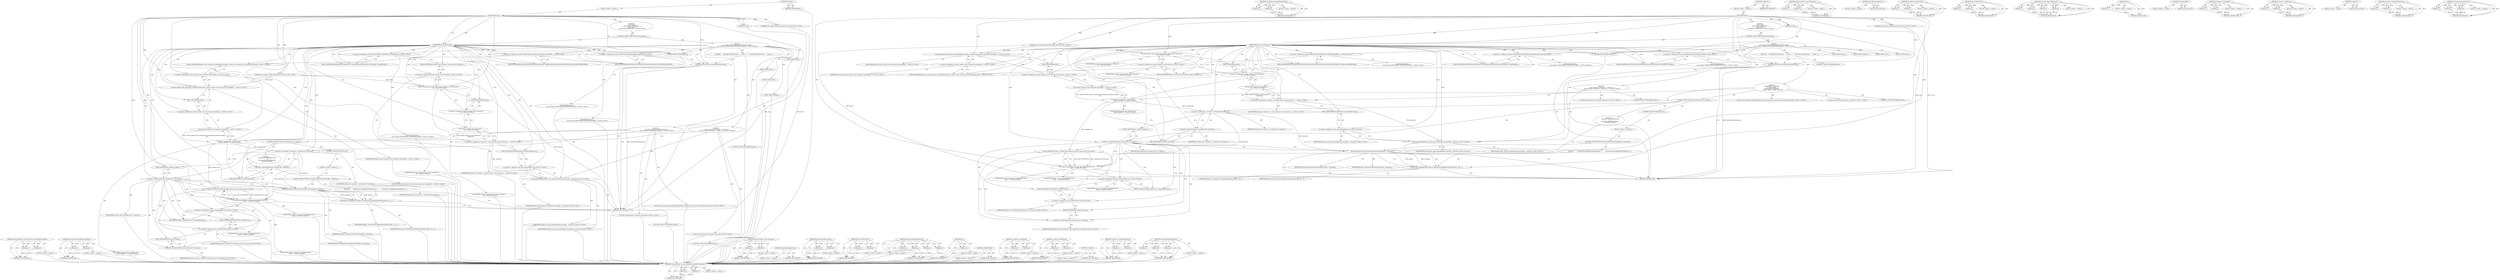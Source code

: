 digraph "web_app.DeleteAllShortcuts" {
vulnerable_143 [label=<(METHOD,content.Details&lt;const extensions.InstalledExtensionInfo&gt;)>];
vulnerable_144 [label=<(PARAM,p1)>];
vulnerable_145 [label=<(PARAM,p2)>];
vulnerable_146 [label=<(BLOCK,&lt;empty&gt;,&lt;empty&gt;)>];
vulnerable_147 [label=<(METHOD_RETURN,ANY)>];
vulnerable_170 [label=<(METHOD,CreateShortcutsInApplicationsMenu)>];
vulnerable_171 [label=<(PARAM,p1)>];
vulnerable_172 [label=<(PARAM,p2)>];
vulnerable_173 [label=<(BLOCK,&lt;empty&gt;,&lt;empty&gt;)>];
vulnerable_174 [label=<(METHOD_RETURN,ANY)>];
vulnerable_6 [label=<(METHOD,&lt;global&gt;)<SUB>1</SUB>>];
vulnerable_7 [label=<(BLOCK,&lt;empty&gt;,&lt;empty&gt;)<SUB>1</SUB>>];
vulnerable_8 [label=<(METHOD,Observe)<SUB>1</SUB>>];
vulnerable_9 [label=<(PARAM,int type)<SUB>1</SUB>>];
vulnerable_10 [label="<(PARAM,const content::NotificationSource&amp; source)<SUB>2</SUB>>"];
vulnerable_11 [label="<(PARAM,const content::NotificationDetails&amp; details)<SUB>3</SUB>>"];
vulnerable_12 [label="<(BLOCK,{
  switch (type) {
    case chrome::NOTIFICATI...,{
  switch (type) {
    case chrome::NOTIFICATI...)<SUB>3</SUB>>"];
vulnerable_13 [label=<(CONTROL_STRUCTURE,SWITCH,switch(type))<SUB>4</SUB>>];
vulnerable_14 [label=<(IDENTIFIER,type,switch(type))<SUB>4</SUB>>];
vulnerable_15 [label="<(BLOCK,{
    case chrome::NOTIFICATION_EXTENSIONS_READ...,{
    case chrome::NOTIFICATION_EXTENSIONS_READ...)<SUB>4</SUB>>"];
vulnerable_16 [label=<(JUMP_TARGET,case)<SUB>5</SUB>>];
vulnerable_17 [label="<(&lt;operator&gt;.fieldAccess,chrome::NOTIFICATION_EXTENSIONS_READY)<SUB>5</SUB>>"];
vulnerable_18 [label="<(IDENTIFIER,chrome,{
    case chrome::NOTIFICATION_EXTENSIONS_READ...)<SUB>5</SUB>>"];
vulnerable_19 [label=<(FIELD_IDENTIFIER,NOTIFICATION_EXTENSIONS_READY,NOTIFICATION_EXTENSIONS_READY)<SUB>5</SUB>>];
vulnerable_20 [label=<(BLOCK,{
      OnceOffCreateShortcuts();
       break;...,{
      OnceOffCreateShortcuts();
       break;...)<SUB>5</SUB>>];
vulnerable_21 [label=<(OnceOffCreateShortcuts,OnceOffCreateShortcuts())<SUB>6</SUB>>];
vulnerable_22 [label=<(CONTROL_STRUCTURE,BREAK,break;)<SUB>7</SUB>>];
vulnerable_23 [label=<(JUMP_TARGET,case)<SUB>9</SUB>>];
vulnerable_24 [label="<(&lt;operator&gt;.fieldAccess,chrome::NOTIFICATION_EXTENSION_INSTALLED_DEPREC...)<SUB>9</SUB>>"];
vulnerable_25 [label="<(IDENTIFIER,chrome,{
    case chrome::NOTIFICATION_EXTENSIONS_READ...)<SUB>9</SUB>>"];
vulnerable_26 [label=<(FIELD_IDENTIFIER,NOTIFICATION_EXTENSION_INSTALLED_DEPRECATED,NOTIFICATION_EXTENSION_INSTALLED_DEPRECATED)<SUB>9</SUB>>];
vulnerable_27 [label="<(BLOCK,{
#if defined(OS_MACOSX)
      if (!apps::IsApp...,{
#if defined(OS_MACOSX)
      if (!apps::IsApp...)<SUB>9</SUB>>"];
vulnerable_28 [label="<(LOCAL,const extensions.InstalledExtensionInfo* installed_info: extensions.InstalledExtensionInfo*)<SUB>14</SUB>>"];
vulnerable_29 [label="<(&lt;operator&gt;.assignment,* installed_info =
           content::Details&lt;...)<SUB>14</SUB>>"];
vulnerable_30 [label="<(IDENTIFIER,installed_info,* installed_info =
           content::Details&lt;...)<SUB>14</SUB>>"];
vulnerable_31 [label="<(ptr,content::Details&lt;const extensions::InstalledExt...)<SUB>15</SUB>>"];
vulnerable_32 [label="<(&lt;operator&gt;.fieldAccess,content::Details&lt;const extensions::InstalledExt...)<SUB>15</SUB>>"];
vulnerable_33 [label="<(content.Details&lt;const extensions.InstalledExtensionInfo&gt;,content::Details&lt;const extensions::InstalledExt...)<SUB>15</SUB>>"];
vulnerable_34 [label="<(&lt;operator&gt;.fieldAccess,content::Details&lt;const extensions::InstalledExt...)<SUB>15</SUB>>"];
vulnerable_35 [label="<(IDENTIFIER,content,content::Details&lt;const extensions::InstalledExt...)<SUB>15</SUB>>"];
vulnerable_36 [label="<(FIELD_IDENTIFIER,Details&lt;const extensions::InstalledExtensionInfo&gt;,Details&lt;const extensions::InstalledExtensionInfo&gt;)<SUB>15</SUB>>"];
vulnerable_37 [label="<(IDENTIFIER,details,content::Details&lt;const extensions::InstalledExt...)<SUB>15</SUB>>"];
vulnerable_38 [label=<(FIELD_IDENTIFIER,ptr,ptr)<SUB>15</SUB>>];
vulnerable_39 [label="<(LOCAL,const Extension* extension: Extension*)<SUB>17</SUB>>"];
vulnerable_40 [label=<(&lt;operator&gt;.assignment,* extension = installed_info-&gt;extension)<SUB>17</SUB>>];
vulnerable_41 [label=<(IDENTIFIER,extension,* extension = installed_info-&gt;extension)<SUB>17</SUB>>];
vulnerable_42 [label=<(&lt;operator&gt;.indirectFieldAccess,installed_info-&gt;extension)<SUB>17</SUB>>];
vulnerable_43 [label=<(IDENTIFIER,installed_info,* extension = installed_info-&gt;extension)<SUB>17</SUB>>];
vulnerable_44 [label=<(FIELD_IDENTIFIER,extension,extension)<SUB>17</SUB>>];
vulnerable_45 [label=<(CONTROL_STRUCTURE,IF,if (installed_info-&gt;is_update))<SUB>18</SUB>>];
vulnerable_46 [label=<(&lt;operator&gt;.indirectFieldAccess,installed_info-&gt;is_update)<SUB>18</SUB>>];
vulnerable_47 [label=<(IDENTIFIER,installed_info,if (installed_info-&gt;is_update))<SUB>18</SUB>>];
vulnerable_48 [label=<(FIELD_IDENTIFIER,is_update,is_update)<SUB>18</SUB>>];
vulnerable_49 [label="<(BLOCK,{
        web_app::UpdateAllShortcuts(
        ...,{
        web_app::UpdateAllShortcuts(
        ...)<SUB>18</SUB>>"];
vulnerable_50 [label="<(web_app.UpdateAllShortcuts,web_app::UpdateAllShortcuts(
            base::...)<SUB>19</SUB>>"];
vulnerable_51 [label="<(&lt;operator&gt;.fieldAccess,web_app::UpdateAllShortcuts)<SUB>19</SUB>>"];
vulnerable_52 [label="<(IDENTIFIER,web_app,web_app::UpdateAllShortcuts(
            base::...)<SUB>19</SUB>>"];
vulnerable_53 [label=<(FIELD_IDENTIFIER,UpdateAllShortcuts,UpdateAllShortcuts)<SUB>19</SUB>>];
vulnerable_54 [label="<(base.UTF8ToUTF16,base::UTF8ToUTF16(installed_info-&gt;old_name))<SUB>20</SUB>>"];
vulnerable_55 [label="<(&lt;operator&gt;.fieldAccess,base::UTF8ToUTF16)<SUB>20</SUB>>"];
vulnerable_56 [label="<(IDENTIFIER,base,base::UTF8ToUTF16(installed_info-&gt;old_name))<SUB>20</SUB>>"];
vulnerable_57 [label=<(FIELD_IDENTIFIER,UTF8ToUTF16,UTF8ToUTF16)<SUB>20</SUB>>];
vulnerable_58 [label=<(&lt;operator&gt;.indirectFieldAccess,installed_info-&gt;old_name)<SUB>20</SUB>>];
vulnerable_59 [label="<(IDENTIFIER,installed_info,base::UTF8ToUTF16(installed_info-&gt;old_name))<SUB>20</SUB>>"];
vulnerable_60 [label=<(FIELD_IDENTIFIER,old_name,old_name)<SUB>20</SUB>>];
vulnerable_61 [label="<(IDENTIFIER,profile_,web_app::UpdateAllShortcuts(
            base::...)<SUB>20</SUB>>"];
vulnerable_62 [label="<(IDENTIFIER,extension,web_app::UpdateAllShortcuts(
            base::...)<SUB>20</SUB>>"];
vulnerable_63 [label=<(CONTROL_STRUCTURE,ELSE,else)<SUB>21</SUB>>];
vulnerable_64 [label=<(BLOCK,&lt;empty&gt;,&lt;empty&gt;)<SUB>21</SUB>>];
vulnerable_65 [label=<(CONTROL_STRUCTURE,IF,if (ShouldCreateShortcutFor(profile_, extension)))<SUB>21</SUB>>];
vulnerable_66 [label=<(ShouldCreateShortcutFor,ShouldCreateShortcutFor(profile_, extension))<SUB>21</SUB>>];
vulnerable_67 [label=<(IDENTIFIER,profile_,ShouldCreateShortcutFor(profile_, extension))<SUB>21</SUB>>];
vulnerable_68 [label=<(IDENTIFIER,extension,ShouldCreateShortcutFor(profile_, extension))<SUB>21</SUB>>];
vulnerable_69 [label=<(BLOCK,{
        CreateShortcutsInApplicationsMenu(pro...,{
        CreateShortcutsInApplicationsMenu(pro...)<SUB>21</SUB>>];
vulnerable_70 [label=<(CreateShortcutsInApplicationsMenu,CreateShortcutsInApplicationsMenu(profile_, ext...)<SUB>22</SUB>>];
vulnerable_71 [label=<(IDENTIFIER,profile_,CreateShortcutsInApplicationsMenu(profile_, ext...)<SUB>22</SUB>>];
vulnerable_72 [label=<(IDENTIFIER,extension,CreateShortcutsInApplicationsMenu(profile_, ext...)<SUB>22</SUB>>];
vulnerable_73 [label=<(CONTROL_STRUCTURE,BREAK,break;)<SUB>24</SUB>>];
vulnerable_74 [label=<(JUMP_TARGET,case)<SUB>26</SUB>>];
vulnerable_75 [label="<(&lt;operator&gt;.fieldAccess,chrome::NOTIFICATION_EXTENSION_UNINSTALLED)<SUB>26</SUB>>"];
vulnerable_76 [label="<(IDENTIFIER,chrome,{
    case chrome::NOTIFICATION_EXTENSIONS_READ...)<SUB>26</SUB>>"];
vulnerable_77 [label=<(FIELD_IDENTIFIER,NOTIFICATION_EXTENSION_UNINSTALLED,NOTIFICATION_EXTENSION_UNINSTALLED)<SUB>26</SUB>>];
vulnerable_78 [label="<(BLOCK,{
      const Extension* extension = content::D...,{
      const Extension* extension = content::D...)<SUB>26</SUB>>"];
vulnerable_79 [label="<(LOCAL,const Extension* extension: Extension*)<SUB>27</SUB>>"];
vulnerable_80 [label="<(&lt;operator&gt;.assignment,* extension = content::Details&lt;const Extension&gt;...)<SUB>27</SUB>>"];
vulnerable_81 [label="<(IDENTIFIER,extension,* extension = content::Details&lt;const Extension&gt;...)<SUB>27</SUB>>"];
vulnerable_82 [label="<(ptr,content::Details&lt;const Extension&gt;(
          de...)<SUB>27</SUB>>"];
vulnerable_83 [label="<(&lt;operator&gt;.fieldAccess,content::Details&lt;const Extension&gt;(
          de...)<SUB>27</SUB>>"];
vulnerable_84 [label="<(content.Details&lt;const Extension&gt;,content::Details&lt;const Extension&gt;(
          de...)<SUB>27</SUB>>"];
vulnerable_85 [label="<(&lt;operator&gt;.fieldAccess,content::Details&lt;const Extension&gt;)<SUB>27</SUB>>"];
vulnerable_86 [label="<(IDENTIFIER,content,content::Details&lt;const Extension&gt;(
          de...)<SUB>27</SUB>>"];
vulnerable_87 [label=<(FIELD_IDENTIFIER,Details&lt;const Extension&gt;,Details&lt;const Extension&gt;)<SUB>27</SUB>>];
vulnerable_88 [label="<(IDENTIFIER,details,content::Details&lt;const Extension&gt;(
          de...)<SUB>28</SUB>>"];
vulnerable_89 [label=<(FIELD_IDENTIFIER,ptr,ptr)<SUB>27</SUB>>];
vulnerable_90 [label="<(web_app.DeleteAllShortcuts,web_app::DeleteAllShortcuts(profile_, extension))<SUB>29</SUB>>"];
vulnerable_91 [label="<(&lt;operator&gt;.fieldAccess,web_app::DeleteAllShortcuts)<SUB>29</SUB>>"];
vulnerable_92 [label="<(IDENTIFIER,web_app,web_app::DeleteAllShortcuts(profile_, extension))<SUB>29</SUB>>"];
vulnerable_93 [label=<(FIELD_IDENTIFIER,DeleteAllShortcuts,DeleteAllShortcuts)<SUB>29</SUB>>];
vulnerable_94 [label="<(IDENTIFIER,profile_,web_app::DeleteAllShortcuts(profile_, extension))<SUB>29</SUB>>"];
vulnerable_95 [label="<(IDENTIFIER,extension,web_app::DeleteAllShortcuts(profile_, extension))<SUB>29</SUB>>"];
vulnerable_96 [label=<(CONTROL_STRUCTURE,BREAK,break;)<SUB>30</SUB>>];
vulnerable_97 [label=<(JUMP_TARGET,default)<SUB>32</SUB>>];
vulnerable_98 [label=<(NOTREACHED,NOTREACHED())<SUB>33</SUB>>];
vulnerable_99 [label=<(METHOD_RETURN,void)<SUB>1</SUB>>];
vulnerable_101 [label=<(METHOD_RETURN,ANY)<SUB>1</SUB>>];
vulnerable_175 [label=<(METHOD,content.Details&lt;const Extension&gt;)>];
vulnerable_176 [label=<(PARAM,p1)>];
vulnerable_177 [label=<(PARAM,p2)>];
vulnerable_178 [label=<(BLOCK,&lt;empty&gt;,&lt;empty&gt;)>];
vulnerable_179 [label=<(METHOD_RETURN,ANY)>];
vulnerable_131 [label=<(METHOD,OnceOffCreateShortcuts)>];
vulnerable_132 [label=<(BLOCK,&lt;empty&gt;,&lt;empty&gt;)>];
vulnerable_133 [label=<(METHOD_RETURN,ANY)>];
vulnerable_165 [label=<(METHOD,ShouldCreateShortcutFor)>];
vulnerable_166 [label=<(PARAM,p1)>];
vulnerable_167 [label=<(PARAM,p2)>];
vulnerable_168 [label=<(BLOCK,&lt;empty&gt;,&lt;empty&gt;)>];
vulnerable_169 [label=<(METHOD_RETURN,ANY)>];
vulnerable_160 [label=<(METHOD,base.UTF8ToUTF16)>];
vulnerable_161 [label=<(PARAM,p1)>];
vulnerable_162 [label=<(PARAM,p2)>];
vulnerable_163 [label=<(BLOCK,&lt;empty&gt;,&lt;empty&gt;)>];
vulnerable_164 [label=<(METHOD_RETURN,ANY)>];
vulnerable_153 [label=<(METHOD,web_app.UpdateAllShortcuts)>];
vulnerable_154 [label=<(PARAM,p1)>];
vulnerable_155 [label=<(PARAM,p2)>];
vulnerable_156 [label=<(PARAM,p3)>];
vulnerable_157 [label=<(PARAM,p4)>];
vulnerable_158 [label=<(BLOCK,&lt;empty&gt;,&lt;empty&gt;)>];
vulnerable_159 [label=<(METHOD_RETURN,ANY)>];
vulnerable_139 [label=<(METHOD,ptr)>];
vulnerable_140 [label=<(PARAM,p1)>];
vulnerable_141 [label=<(BLOCK,&lt;empty&gt;,&lt;empty&gt;)>];
vulnerable_142 [label=<(METHOD_RETURN,ANY)>];
vulnerable_186 [label=<(METHOD,NOTREACHED)>];
vulnerable_187 [label=<(BLOCK,&lt;empty&gt;,&lt;empty&gt;)>];
vulnerable_188 [label=<(METHOD_RETURN,ANY)>];
vulnerable_134 [label=<(METHOD,&lt;operator&gt;.assignment)>];
vulnerable_135 [label=<(PARAM,p1)>];
vulnerable_136 [label=<(PARAM,p2)>];
vulnerable_137 [label=<(BLOCK,&lt;empty&gt;,&lt;empty&gt;)>];
vulnerable_138 [label=<(METHOD_RETURN,ANY)>];
vulnerable_126 [label=<(METHOD,&lt;operator&gt;.fieldAccess)>];
vulnerable_127 [label=<(PARAM,p1)>];
vulnerable_128 [label=<(PARAM,p2)>];
vulnerable_129 [label=<(BLOCK,&lt;empty&gt;,&lt;empty&gt;)>];
vulnerable_130 [label=<(METHOD_RETURN,ANY)>];
vulnerable_120 [label=<(METHOD,&lt;global&gt;)<SUB>1</SUB>>];
vulnerable_121 [label=<(BLOCK,&lt;empty&gt;,&lt;empty&gt;)>];
vulnerable_122 [label=<(METHOD_RETURN,ANY)>];
vulnerable_148 [label=<(METHOD,&lt;operator&gt;.indirectFieldAccess)>];
vulnerable_149 [label=<(PARAM,p1)>];
vulnerable_150 [label=<(PARAM,p2)>];
vulnerable_151 [label=<(BLOCK,&lt;empty&gt;,&lt;empty&gt;)>];
vulnerable_152 [label=<(METHOD_RETURN,ANY)>];
vulnerable_180 [label=<(METHOD,web_app.DeleteAllShortcuts)>];
vulnerable_181 [label=<(PARAM,p1)>];
vulnerable_182 [label=<(PARAM,p2)>];
vulnerable_183 [label=<(PARAM,p3)>];
vulnerable_184 [label=<(BLOCK,&lt;empty&gt;,&lt;empty&gt;)>];
vulnerable_185 [label=<(METHOD_RETURN,ANY)>];
fixed_143 [label=<(METHOD,content.Details&lt;const extensions.InstalledExtensionInfo&gt;)>];
fixed_144 [label=<(PARAM,p1)>];
fixed_145 [label=<(PARAM,p2)>];
fixed_146 [label=<(BLOCK,&lt;empty&gt;,&lt;empty&gt;)>];
fixed_147 [label=<(METHOD_RETURN,ANY)>];
fixed_170 [label=<(METHOD,CreateShortcutsInApplicationsMenu)>];
fixed_171 [label=<(PARAM,p1)>];
fixed_172 [label=<(PARAM,p2)>];
fixed_173 [label=<(BLOCK,&lt;empty&gt;,&lt;empty&gt;)>];
fixed_174 [label=<(METHOD_RETURN,ANY)>];
fixed_6 [label=<(METHOD,&lt;global&gt;)<SUB>1</SUB>>];
fixed_7 [label=<(BLOCK,&lt;empty&gt;,&lt;empty&gt;)<SUB>1</SUB>>];
fixed_8 [label=<(METHOD,Observe)<SUB>1</SUB>>];
fixed_9 [label=<(PARAM,int type)<SUB>1</SUB>>];
fixed_10 [label="<(PARAM,const content::NotificationSource&amp; source)<SUB>2</SUB>>"];
fixed_11 [label="<(PARAM,const content::NotificationDetails&amp; details)<SUB>3</SUB>>"];
fixed_12 [label="<(BLOCK,{
  switch (type) {
    case chrome::NOTIFICATI...,{
  switch (type) {
    case chrome::NOTIFICATI...)<SUB>3</SUB>>"];
fixed_13 [label=<(CONTROL_STRUCTURE,SWITCH,switch(type))<SUB>4</SUB>>];
fixed_14 [label=<(IDENTIFIER,type,switch(type))<SUB>4</SUB>>];
fixed_15 [label="<(BLOCK,{
    case chrome::NOTIFICATION_EXTENSIONS_READ...,{
    case chrome::NOTIFICATION_EXTENSIONS_READ...)<SUB>4</SUB>>"];
fixed_16 [label=<(JUMP_TARGET,case)<SUB>5</SUB>>];
fixed_17 [label="<(&lt;operator&gt;.fieldAccess,chrome::NOTIFICATION_EXTENSIONS_READY)<SUB>5</SUB>>"];
fixed_18 [label="<(IDENTIFIER,chrome,{
    case chrome::NOTIFICATION_EXTENSIONS_READ...)<SUB>5</SUB>>"];
fixed_19 [label=<(FIELD_IDENTIFIER,NOTIFICATION_EXTENSIONS_READY,NOTIFICATION_EXTENSIONS_READY)<SUB>5</SUB>>];
fixed_20 [label=<(BLOCK,{
      OnceOffCreateShortcuts();
       break;...,{
      OnceOffCreateShortcuts();
       break;...)<SUB>5</SUB>>];
fixed_21 [label=<(OnceOffCreateShortcuts,OnceOffCreateShortcuts())<SUB>6</SUB>>];
fixed_22 [label=<(CONTROL_STRUCTURE,BREAK,break;)<SUB>7</SUB>>];
fixed_23 [label=<(JUMP_TARGET,case)<SUB>9</SUB>>];
fixed_24 [label="<(&lt;operator&gt;.fieldAccess,chrome::NOTIFICATION_EXTENSION_INSTALLED_DEPREC...)<SUB>9</SUB>>"];
fixed_25 [label="<(IDENTIFIER,chrome,{
    case chrome::NOTIFICATION_EXTENSIONS_READ...)<SUB>9</SUB>>"];
fixed_26 [label=<(FIELD_IDENTIFIER,NOTIFICATION_EXTENSION_INSTALLED_DEPRECATED,NOTIFICATION_EXTENSION_INSTALLED_DEPRECATED)<SUB>9</SUB>>];
fixed_27 [label="<(BLOCK,{
       const extensions::InstalledExtensionIn...,{
       const extensions::InstalledExtensionIn...)<SUB>9</SUB>>"];
fixed_28 [label="<(LOCAL,const extensions.InstalledExtensionInfo* installed_info: extensions.InstalledExtensionInfo*)<SUB>10</SUB>>"];
fixed_29 [label="<(&lt;operator&gt;.assignment,* installed_info =
           content::Details&lt;...)<SUB>10</SUB>>"];
fixed_30 [label="<(IDENTIFIER,installed_info,* installed_info =
           content::Details&lt;...)<SUB>10</SUB>>"];
fixed_31 [label="<(ptr,content::Details&lt;const extensions::InstalledExt...)<SUB>11</SUB>>"];
fixed_32 [label="<(&lt;operator&gt;.fieldAccess,content::Details&lt;const extensions::InstalledExt...)<SUB>11</SUB>>"];
fixed_33 [label="<(content.Details&lt;const extensions.InstalledExtensionInfo&gt;,content::Details&lt;const extensions::InstalledExt...)<SUB>11</SUB>>"];
fixed_34 [label="<(&lt;operator&gt;.fieldAccess,content::Details&lt;const extensions::InstalledExt...)<SUB>11</SUB>>"];
fixed_35 [label="<(IDENTIFIER,content,content::Details&lt;const extensions::InstalledExt...)<SUB>11</SUB>>"];
fixed_36 [label="<(FIELD_IDENTIFIER,Details&lt;const extensions::InstalledExtensionInfo&gt;,Details&lt;const extensions::InstalledExtensionInfo&gt;)<SUB>11</SUB>>"];
fixed_37 [label="<(IDENTIFIER,details,content::Details&lt;const extensions::InstalledExt...)<SUB>11</SUB>>"];
fixed_38 [label=<(FIELD_IDENTIFIER,ptr,ptr)<SUB>11</SUB>>];
fixed_39 [label="<(LOCAL,const Extension* extension: Extension*)<SUB>13</SUB>>"];
fixed_40 [label=<(&lt;operator&gt;.assignment,* extension = installed_info-&gt;extension)<SUB>13</SUB>>];
fixed_41 [label=<(IDENTIFIER,extension,* extension = installed_info-&gt;extension)<SUB>13</SUB>>];
fixed_42 [label=<(&lt;operator&gt;.indirectFieldAccess,installed_info-&gt;extension)<SUB>13</SUB>>];
fixed_43 [label=<(IDENTIFIER,installed_info,* extension = installed_info-&gt;extension)<SUB>13</SUB>>];
fixed_44 [label=<(FIELD_IDENTIFIER,extension,extension)<SUB>13</SUB>>];
fixed_45 [label=<(CONTROL_STRUCTURE,IF,if (installed_info-&gt;is_update))<SUB>14</SUB>>];
fixed_46 [label=<(&lt;operator&gt;.indirectFieldAccess,installed_info-&gt;is_update)<SUB>14</SUB>>];
fixed_47 [label=<(IDENTIFIER,installed_info,if (installed_info-&gt;is_update))<SUB>14</SUB>>];
fixed_48 [label=<(FIELD_IDENTIFIER,is_update,is_update)<SUB>14</SUB>>];
fixed_49 [label="<(BLOCK,{
        web_app::UpdateAllShortcuts(
        ...,{
        web_app::UpdateAllShortcuts(
        ...)<SUB>14</SUB>>"];
fixed_50 [label="<(web_app.UpdateAllShortcuts,web_app::UpdateAllShortcuts(
            base::...)<SUB>15</SUB>>"];
fixed_51 [label="<(&lt;operator&gt;.fieldAccess,web_app::UpdateAllShortcuts)<SUB>15</SUB>>"];
fixed_52 [label="<(IDENTIFIER,web_app,web_app::UpdateAllShortcuts(
            base::...)<SUB>15</SUB>>"];
fixed_53 [label=<(FIELD_IDENTIFIER,UpdateAllShortcuts,UpdateAllShortcuts)<SUB>15</SUB>>];
fixed_54 [label="<(base.UTF8ToUTF16,base::UTF8ToUTF16(installed_info-&gt;old_name))<SUB>16</SUB>>"];
fixed_55 [label="<(&lt;operator&gt;.fieldAccess,base::UTF8ToUTF16)<SUB>16</SUB>>"];
fixed_56 [label="<(IDENTIFIER,base,base::UTF8ToUTF16(installed_info-&gt;old_name))<SUB>16</SUB>>"];
fixed_57 [label=<(FIELD_IDENTIFIER,UTF8ToUTF16,UTF8ToUTF16)<SUB>16</SUB>>];
fixed_58 [label=<(&lt;operator&gt;.indirectFieldAccess,installed_info-&gt;old_name)<SUB>16</SUB>>];
fixed_59 [label="<(IDENTIFIER,installed_info,base::UTF8ToUTF16(installed_info-&gt;old_name))<SUB>16</SUB>>"];
fixed_60 [label=<(FIELD_IDENTIFIER,old_name,old_name)<SUB>16</SUB>>];
fixed_61 [label="<(IDENTIFIER,profile_,web_app::UpdateAllShortcuts(
            base::...)<SUB>16</SUB>>"];
fixed_62 [label="<(IDENTIFIER,extension,web_app::UpdateAllShortcuts(
            base::...)<SUB>16</SUB>>"];
fixed_63 [label=<(CONTROL_STRUCTURE,ELSE,else)<SUB>17</SUB>>];
fixed_64 [label=<(BLOCK,&lt;empty&gt;,&lt;empty&gt;)<SUB>17</SUB>>];
fixed_65 [label=<(CONTROL_STRUCTURE,IF,if (ShouldCreateShortcutFor(profile_, extension)))<SUB>17</SUB>>];
fixed_66 [label=<(ShouldCreateShortcutFor,ShouldCreateShortcutFor(profile_, extension))<SUB>17</SUB>>];
fixed_67 [label=<(IDENTIFIER,profile_,ShouldCreateShortcutFor(profile_, extension))<SUB>17</SUB>>];
fixed_68 [label=<(IDENTIFIER,extension,ShouldCreateShortcutFor(profile_, extension))<SUB>17</SUB>>];
fixed_69 [label=<(BLOCK,{
        CreateShortcutsInApplicationsMenu(pro...,{
        CreateShortcutsInApplicationsMenu(pro...)<SUB>17</SUB>>];
fixed_70 [label=<(CreateShortcutsInApplicationsMenu,CreateShortcutsInApplicationsMenu(profile_, ext...)<SUB>18</SUB>>];
fixed_71 [label=<(IDENTIFIER,profile_,CreateShortcutsInApplicationsMenu(profile_, ext...)<SUB>18</SUB>>];
fixed_72 [label=<(IDENTIFIER,extension,CreateShortcutsInApplicationsMenu(profile_, ext...)<SUB>18</SUB>>];
fixed_73 [label=<(CONTROL_STRUCTURE,BREAK,break;)<SUB>20</SUB>>];
fixed_74 [label=<(JUMP_TARGET,case)<SUB>22</SUB>>];
fixed_75 [label="<(&lt;operator&gt;.fieldAccess,chrome::NOTIFICATION_EXTENSION_UNINSTALLED)<SUB>22</SUB>>"];
fixed_76 [label="<(IDENTIFIER,chrome,{
    case chrome::NOTIFICATION_EXTENSIONS_READ...)<SUB>22</SUB>>"];
fixed_77 [label=<(FIELD_IDENTIFIER,NOTIFICATION_EXTENSION_UNINSTALLED,NOTIFICATION_EXTENSION_UNINSTALLED)<SUB>22</SUB>>];
fixed_78 [label="<(BLOCK,{
      const Extension* extension = content::D...,{
      const Extension* extension = content::D...)<SUB>22</SUB>>"];
fixed_79 [label="<(LOCAL,const Extension* extension: Extension*)<SUB>23</SUB>>"];
fixed_80 [label="<(&lt;operator&gt;.assignment,* extension = content::Details&lt;const Extension&gt;...)<SUB>23</SUB>>"];
fixed_81 [label="<(IDENTIFIER,extension,* extension = content::Details&lt;const Extension&gt;...)<SUB>23</SUB>>"];
fixed_82 [label="<(ptr,content::Details&lt;const Extension&gt;(
          de...)<SUB>23</SUB>>"];
fixed_83 [label="<(&lt;operator&gt;.fieldAccess,content::Details&lt;const Extension&gt;(
          de...)<SUB>23</SUB>>"];
fixed_84 [label="<(content.Details&lt;const Extension&gt;,content::Details&lt;const Extension&gt;(
          de...)<SUB>23</SUB>>"];
fixed_85 [label="<(&lt;operator&gt;.fieldAccess,content::Details&lt;const Extension&gt;)<SUB>23</SUB>>"];
fixed_86 [label="<(IDENTIFIER,content,content::Details&lt;const Extension&gt;(
          de...)<SUB>23</SUB>>"];
fixed_87 [label=<(FIELD_IDENTIFIER,Details&lt;const Extension&gt;,Details&lt;const Extension&gt;)<SUB>23</SUB>>];
fixed_88 [label="<(IDENTIFIER,details,content::Details&lt;const Extension&gt;(
          de...)<SUB>24</SUB>>"];
fixed_89 [label=<(FIELD_IDENTIFIER,ptr,ptr)<SUB>23</SUB>>];
fixed_90 [label="<(web_app.DeleteAllShortcuts,web_app::DeleteAllShortcuts(profile_, extension))<SUB>25</SUB>>"];
fixed_91 [label="<(&lt;operator&gt;.fieldAccess,web_app::DeleteAllShortcuts)<SUB>25</SUB>>"];
fixed_92 [label="<(IDENTIFIER,web_app,web_app::DeleteAllShortcuts(profile_, extension))<SUB>25</SUB>>"];
fixed_93 [label=<(FIELD_IDENTIFIER,DeleteAllShortcuts,DeleteAllShortcuts)<SUB>25</SUB>>];
fixed_94 [label="<(IDENTIFIER,profile_,web_app::DeleteAllShortcuts(profile_, extension))<SUB>25</SUB>>"];
fixed_95 [label="<(IDENTIFIER,extension,web_app::DeleteAllShortcuts(profile_, extension))<SUB>25</SUB>>"];
fixed_96 [label=<(CONTROL_STRUCTURE,BREAK,break;)<SUB>26</SUB>>];
fixed_97 [label=<(JUMP_TARGET,default)<SUB>28</SUB>>];
fixed_98 [label=<(NOTREACHED,NOTREACHED())<SUB>29</SUB>>];
fixed_99 [label=<(METHOD_RETURN,void)<SUB>1</SUB>>];
fixed_101 [label=<(METHOD_RETURN,ANY)<SUB>1</SUB>>];
fixed_175 [label=<(METHOD,content.Details&lt;const Extension&gt;)>];
fixed_176 [label=<(PARAM,p1)>];
fixed_177 [label=<(PARAM,p2)>];
fixed_178 [label=<(BLOCK,&lt;empty&gt;,&lt;empty&gt;)>];
fixed_179 [label=<(METHOD_RETURN,ANY)>];
fixed_131 [label=<(METHOD,OnceOffCreateShortcuts)>];
fixed_132 [label=<(BLOCK,&lt;empty&gt;,&lt;empty&gt;)>];
fixed_133 [label=<(METHOD_RETURN,ANY)>];
fixed_165 [label=<(METHOD,ShouldCreateShortcutFor)>];
fixed_166 [label=<(PARAM,p1)>];
fixed_167 [label=<(PARAM,p2)>];
fixed_168 [label=<(BLOCK,&lt;empty&gt;,&lt;empty&gt;)>];
fixed_169 [label=<(METHOD_RETURN,ANY)>];
fixed_160 [label=<(METHOD,base.UTF8ToUTF16)>];
fixed_161 [label=<(PARAM,p1)>];
fixed_162 [label=<(PARAM,p2)>];
fixed_163 [label=<(BLOCK,&lt;empty&gt;,&lt;empty&gt;)>];
fixed_164 [label=<(METHOD_RETURN,ANY)>];
fixed_153 [label=<(METHOD,web_app.UpdateAllShortcuts)>];
fixed_154 [label=<(PARAM,p1)>];
fixed_155 [label=<(PARAM,p2)>];
fixed_156 [label=<(PARAM,p3)>];
fixed_157 [label=<(PARAM,p4)>];
fixed_158 [label=<(BLOCK,&lt;empty&gt;,&lt;empty&gt;)>];
fixed_159 [label=<(METHOD_RETURN,ANY)>];
fixed_139 [label=<(METHOD,ptr)>];
fixed_140 [label=<(PARAM,p1)>];
fixed_141 [label=<(BLOCK,&lt;empty&gt;,&lt;empty&gt;)>];
fixed_142 [label=<(METHOD_RETURN,ANY)>];
fixed_186 [label=<(METHOD,NOTREACHED)>];
fixed_187 [label=<(BLOCK,&lt;empty&gt;,&lt;empty&gt;)>];
fixed_188 [label=<(METHOD_RETURN,ANY)>];
fixed_134 [label=<(METHOD,&lt;operator&gt;.assignment)>];
fixed_135 [label=<(PARAM,p1)>];
fixed_136 [label=<(PARAM,p2)>];
fixed_137 [label=<(BLOCK,&lt;empty&gt;,&lt;empty&gt;)>];
fixed_138 [label=<(METHOD_RETURN,ANY)>];
fixed_126 [label=<(METHOD,&lt;operator&gt;.fieldAccess)>];
fixed_127 [label=<(PARAM,p1)>];
fixed_128 [label=<(PARAM,p2)>];
fixed_129 [label=<(BLOCK,&lt;empty&gt;,&lt;empty&gt;)>];
fixed_130 [label=<(METHOD_RETURN,ANY)>];
fixed_120 [label=<(METHOD,&lt;global&gt;)<SUB>1</SUB>>];
fixed_121 [label=<(BLOCK,&lt;empty&gt;,&lt;empty&gt;)>];
fixed_122 [label=<(METHOD_RETURN,ANY)>];
fixed_148 [label=<(METHOD,&lt;operator&gt;.indirectFieldAccess)>];
fixed_149 [label=<(PARAM,p1)>];
fixed_150 [label=<(PARAM,p2)>];
fixed_151 [label=<(BLOCK,&lt;empty&gt;,&lt;empty&gt;)>];
fixed_152 [label=<(METHOD_RETURN,ANY)>];
fixed_180 [label=<(METHOD,web_app.DeleteAllShortcuts)>];
fixed_181 [label=<(PARAM,p1)>];
fixed_182 [label=<(PARAM,p2)>];
fixed_183 [label=<(PARAM,p3)>];
fixed_184 [label=<(BLOCK,&lt;empty&gt;,&lt;empty&gt;)>];
fixed_185 [label=<(METHOD_RETURN,ANY)>];
vulnerable_143 -> vulnerable_144  [key=0, label="AST: "];
vulnerable_143 -> vulnerable_144  [key=1, label="DDG: "];
vulnerable_143 -> vulnerable_146  [key=0, label="AST: "];
vulnerable_143 -> vulnerable_145  [key=0, label="AST: "];
vulnerable_143 -> vulnerable_145  [key=1, label="DDG: "];
vulnerable_143 -> vulnerable_147  [key=0, label="AST: "];
vulnerable_143 -> vulnerable_147  [key=1, label="CFG: "];
vulnerable_144 -> vulnerable_147  [key=0, label="DDG: p1"];
vulnerable_145 -> vulnerable_147  [key=0, label="DDG: p2"];
vulnerable_170 -> vulnerable_171  [key=0, label="AST: "];
vulnerable_170 -> vulnerable_171  [key=1, label="DDG: "];
vulnerable_170 -> vulnerable_173  [key=0, label="AST: "];
vulnerable_170 -> vulnerable_172  [key=0, label="AST: "];
vulnerable_170 -> vulnerable_172  [key=1, label="DDG: "];
vulnerable_170 -> vulnerable_174  [key=0, label="AST: "];
vulnerable_170 -> vulnerable_174  [key=1, label="CFG: "];
vulnerable_171 -> vulnerable_174  [key=0, label="DDG: p1"];
vulnerable_172 -> vulnerable_174  [key=0, label="DDG: p2"];
vulnerable_6 -> vulnerable_7  [key=0, label="AST: "];
vulnerable_6 -> vulnerable_101  [key=0, label="AST: "];
vulnerable_6 -> vulnerable_101  [key=1, label="CFG: "];
vulnerable_7 -> vulnerable_8  [key=0, label="AST: "];
vulnerable_8 -> vulnerable_9  [key=0, label="AST: "];
vulnerable_8 -> vulnerable_9  [key=1, label="DDG: "];
vulnerable_8 -> vulnerable_10  [key=0, label="AST: "];
vulnerable_8 -> vulnerable_10  [key=1, label="DDG: "];
vulnerable_8 -> vulnerable_11  [key=0, label="AST: "];
vulnerable_8 -> vulnerable_11  [key=1, label="DDG: "];
vulnerable_8 -> vulnerable_12  [key=0, label="AST: "];
vulnerable_8 -> vulnerable_99  [key=0, label="AST: "];
vulnerable_8 -> vulnerable_14  [key=0, label="CFG: "];
vulnerable_8 -> vulnerable_14  [key=1, label="DDG: "];
vulnerable_8 -> vulnerable_98  [key=0, label="DDG: "];
vulnerable_8 -> vulnerable_21  [key=0, label="DDG: "];
vulnerable_8 -> vulnerable_90  [key=0, label="DDG: "];
vulnerable_8 -> vulnerable_50  [key=0, label="DDG: "];
vulnerable_8 -> vulnerable_33  [key=0, label="DDG: "];
vulnerable_8 -> vulnerable_84  [key=0, label="DDG: "];
vulnerable_8 -> vulnerable_66  [key=0, label="DDG: "];
vulnerable_8 -> vulnerable_70  [key=0, label="DDG: "];
vulnerable_9 -> vulnerable_99  [key=0, label="DDG: type"];
vulnerable_10 -> vulnerable_99  [key=0, label="DDG: source"];
vulnerable_11 -> vulnerable_99  [key=0, label="DDG: details"];
vulnerable_11 -> vulnerable_33  [key=0, label="DDG: details"];
vulnerable_11 -> vulnerable_84  [key=0, label="DDG: details"];
vulnerable_12 -> vulnerable_13  [key=0, label="AST: "];
vulnerable_13 -> vulnerable_14  [key=0, label="AST: "];
vulnerable_13 -> vulnerable_15  [key=0, label="AST: "];
vulnerable_14 -> vulnerable_19  [key=0, label="CFG: "];
vulnerable_14 -> vulnerable_19  [key=1, label="CDG: "];
vulnerable_14 -> vulnerable_26  [key=0, label="CFG: "];
vulnerable_14 -> vulnerable_26  [key=1, label="CDG: "];
vulnerable_14 -> vulnerable_77  [key=0, label="CFG: "];
vulnerable_14 -> vulnerable_77  [key=1, label="CDG: "];
vulnerable_14 -> vulnerable_98  [key=0, label="CFG: "];
vulnerable_14 -> vulnerable_98  [key=1, label="CDG: "];
vulnerable_14 -> vulnerable_17  [key=0, label="CDG: "];
vulnerable_14 -> vulnerable_34  [key=0, label="CDG: "];
vulnerable_14 -> vulnerable_21  [key=0, label="CDG: "];
vulnerable_14 -> vulnerable_48  [key=0, label="CDG: "];
vulnerable_14 -> vulnerable_32  [key=0, label="CDG: "];
vulnerable_14 -> vulnerable_42  [key=0, label="CDG: "];
vulnerable_14 -> vulnerable_89  [key=0, label="CDG: "];
vulnerable_14 -> vulnerable_75  [key=0, label="CDG: "];
vulnerable_14 -> vulnerable_46  [key=0, label="CDG: "];
vulnerable_14 -> vulnerable_84  [key=0, label="CDG: "];
vulnerable_14 -> vulnerable_85  [key=0, label="CDG: "];
vulnerable_14 -> vulnerable_38  [key=0, label="CDG: "];
vulnerable_14 -> vulnerable_40  [key=0, label="CDG: "];
vulnerable_14 -> vulnerable_29  [key=0, label="CDG: "];
vulnerable_14 -> vulnerable_87  [key=0, label="CDG: "];
vulnerable_14 -> vulnerable_91  [key=0, label="CDG: "];
vulnerable_14 -> vulnerable_44  [key=0, label="CDG: "];
vulnerable_14 -> vulnerable_82  [key=0, label="CDG: "];
vulnerable_14 -> vulnerable_93  [key=0, label="CDG: "];
vulnerable_14 -> vulnerable_90  [key=0, label="CDG: "];
vulnerable_14 -> vulnerable_24  [key=0, label="CDG: "];
vulnerable_14 -> vulnerable_80  [key=0, label="CDG: "];
vulnerable_14 -> vulnerable_33  [key=0, label="CDG: "];
vulnerable_14 -> vulnerable_83  [key=0, label="CDG: "];
vulnerable_14 -> vulnerable_36  [key=0, label="CDG: "];
vulnerable_14 -> vulnerable_31  [key=0, label="CDG: "];
vulnerable_15 -> vulnerable_16  [key=0, label="AST: "];
vulnerable_15 -> vulnerable_17  [key=0, label="AST: "];
vulnerable_15 -> vulnerable_20  [key=0, label="AST: "];
vulnerable_15 -> vulnerable_23  [key=0, label="AST: "];
vulnerable_15 -> vulnerable_24  [key=0, label="AST: "];
vulnerable_15 -> vulnerable_27  [key=0, label="AST: "];
vulnerable_15 -> vulnerable_74  [key=0, label="AST: "];
vulnerable_15 -> vulnerable_75  [key=0, label="AST: "];
vulnerable_15 -> vulnerable_78  [key=0, label="AST: "];
vulnerable_15 -> vulnerable_97  [key=0, label="AST: "];
vulnerable_15 -> vulnerable_98  [key=0, label="AST: "];
vulnerable_17 -> vulnerable_18  [key=0, label="AST: "];
vulnerable_17 -> vulnerable_19  [key=0, label="AST: "];
vulnerable_17 -> vulnerable_21  [key=0, label="CFG: "];
vulnerable_19 -> vulnerable_17  [key=0, label="CFG: "];
vulnerable_20 -> vulnerable_21  [key=0, label="AST: "];
vulnerable_20 -> vulnerable_22  [key=0, label="AST: "];
vulnerable_21 -> vulnerable_99  [key=0, label="CFG: "];
vulnerable_21 -> vulnerable_99  [key=1, label="DDG: OnceOffCreateShortcuts()"];
vulnerable_24 -> vulnerable_25  [key=0, label="AST: "];
vulnerable_24 -> vulnerable_26  [key=0, label="AST: "];
vulnerable_24 -> vulnerable_36  [key=0, label="CFG: "];
vulnerable_26 -> vulnerable_24  [key=0, label="CFG: "];
vulnerable_27 -> vulnerable_28  [key=0, label="AST: "];
vulnerable_27 -> vulnerable_29  [key=0, label="AST: "];
vulnerable_27 -> vulnerable_39  [key=0, label="AST: "];
vulnerable_27 -> vulnerable_40  [key=0, label="AST: "];
vulnerable_27 -> vulnerable_45  [key=0, label="AST: "];
vulnerable_27 -> vulnerable_73  [key=0, label="AST: "];
vulnerable_29 -> vulnerable_30  [key=0, label="AST: "];
vulnerable_29 -> vulnerable_31  [key=0, label="AST: "];
vulnerable_29 -> vulnerable_44  [key=0, label="CFG: "];
vulnerable_29 -> vulnerable_40  [key=0, label="DDG: installed_info"];
vulnerable_29 -> vulnerable_54  [key=0, label="DDG: installed_info"];
vulnerable_31 -> vulnerable_32  [key=0, label="AST: "];
vulnerable_31 -> vulnerable_29  [key=0, label="CFG: "];
vulnerable_31 -> vulnerable_29  [key=1, label="DDG: content::Details&lt;const extensions::InstalledExtensionInfo&gt;(details)
               .ptr"];
vulnerable_32 -> vulnerable_33  [key=0, label="AST: "];
vulnerable_32 -> vulnerable_38  [key=0, label="AST: "];
vulnerable_32 -> vulnerable_31  [key=0, label="CFG: "];
vulnerable_33 -> vulnerable_34  [key=0, label="AST: "];
vulnerable_33 -> vulnerable_37  [key=0, label="AST: "];
vulnerable_33 -> vulnerable_38  [key=0, label="CFG: "];
vulnerable_34 -> vulnerable_35  [key=0, label="AST: "];
vulnerable_34 -> vulnerable_36  [key=0, label="AST: "];
vulnerable_34 -> vulnerable_33  [key=0, label="CFG: "];
vulnerable_36 -> vulnerable_34  [key=0, label="CFG: "];
vulnerable_38 -> vulnerable_32  [key=0, label="CFG: "];
vulnerable_40 -> vulnerable_41  [key=0, label="AST: "];
vulnerable_40 -> vulnerable_42  [key=0, label="AST: "];
vulnerable_40 -> vulnerable_48  [key=0, label="CFG: "];
vulnerable_40 -> vulnerable_50  [key=0, label="DDG: extension"];
vulnerable_40 -> vulnerable_66  [key=0, label="DDG: extension"];
vulnerable_42 -> vulnerable_43  [key=0, label="AST: "];
vulnerable_42 -> vulnerable_44  [key=0, label="AST: "];
vulnerable_42 -> vulnerable_40  [key=0, label="CFG: "];
vulnerable_44 -> vulnerable_42  [key=0, label="CFG: "];
vulnerable_45 -> vulnerable_46  [key=0, label="AST: "];
vulnerable_45 -> vulnerable_49  [key=0, label="AST: "];
vulnerable_45 -> vulnerable_63  [key=0, label="AST: "];
vulnerable_46 -> vulnerable_47  [key=0, label="AST: "];
vulnerable_46 -> vulnerable_48  [key=0, label="AST: "];
vulnerable_46 -> vulnerable_53  [key=0, label="CFG: "];
vulnerable_46 -> vulnerable_53  [key=1, label="CDG: "];
vulnerable_46 -> vulnerable_66  [key=0, label="CFG: "];
vulnerable_46 -> vulnerable_66  [key=1, label="CDG: "];
vulnerable_46 -> vulnerable_60  [key=0, label="CDG: "];
vulnerable_46 -> vulnerable_51  [key=0, label="CDG: "];
vulnerable_46 -> vulnerable_57  [key=0, label="CDG: "];
vulnerable_46 -> vulnerable_50  [key=0, label="CDG: "];
vulnerable_46 -> vulnerable_54  [key=0, label="CDG: "];
vulnerable_46 -> vulnerable_58  [key=0, label="CDG: "];
vulnerable_46 -> vulnerable_55  [key=0, label="CDG: "];
vulnerable_48 -> vulnerable_46  [key=0, label="CFG: "];
vulnerable_49 -> vulnerable_50  [key=0, label="AST: "];
vulnerable_50 -> vulnerable_51  [key=0, label="AST: "];
vulnerable_50 -> vulnerable_54  [key=0, label="AST: "];
vulnerable_50 -> vulnerable_61  [key=0, label="AST: "];
vulnerable_50 -> vulnerable_62  [key=0, label="AST: "];
vulnerable_50 -> vulnerable_99  [key=0, label="CFG: "];
vulnerable_51 -> vulnerable_52  [key=0, label="AST: "];
vulnerable_51 -> vulnerable_53  [key=0, label="AST: "];
vulnerable_51 -> vulnerable_57  [key=0, label="CFG: "];
vulnerable_53 -> vulnerable_51  [key=0, label="CFG: "];
vulnerable_54 -> vulnerable_55  [key=0, label="AST: "];
vulnerable_54 -> vulnerable_58  [key=0, label="AST: "];
vulnerable_54 -> vulnerable_50  [key=0, label="CFG: "];
vulnerable_54 -> vulnerable_50  [key=1, label="DDG: base::UTF8ToUTF16"];
vulnerable_54 -> vulnerable_50  [key=2, label="DDG: installed_info-&gt;old_name"];
vulnerable_55 -> vulnerable_56  [key=0, label="AST: "];
vulnerable_55 -> vulnerable_57  [key=0, label="AST: "];
vulnerable_55 -> vulnerable_60  [key=0, label="CFG: "];
vulnerable_57 -> vulnerable_55  [key=0, label="CFG: "];
vulnerable_58 -> vulnerable_59  [key=0, label="AST: "];
vulnerable_58 -> vulnerable_60  [key=0, label="AST: "];
vulnerable_58 -> vulnerable_54  [key=0, label="CFG: "];
vulnerable_60 -> vulnerable_58  [key=0, label="CFG: "];
vulnerable_63 -> vulnerable_64  [key=0, label="AST: "];
vulnerable_64 -> vulnerable_65  [key=0, label="AST: "];
vulnerable_65 -> vulnerable_66  [key=0, label="AST: "];
vulnerable_65 -> vulnerable_69  [key=0, label="AST: "];
vulnerable_66 -> vulnerable_67  [key=0, label="AST: "];
vulnerable_66 -> vulnerable_68  [key=0, label="AST: "];
vulnerable_66 -> vulnerable_70  [key=0, label="CFG: "];
vulnerable_66 -> vulnerable_70  [key=1, label="DDG: profile_"];
vulnerable_66 -> vulnerable_70  [key=2, label="DDG: extension"];
vulnerable_66 -> vulnerable_70  [key=3, label="CDG: "];
vulnerable_66 -> vulnerable_99  [key=0, label="CFG: "];
vulnerable_69 -> vulnerable_70  [key=0, label="AST: "];
vulnerable_70 -> vulnerable_71  [key=0, label="AST: "];
vulnerable_70 -> vulnerable_72  [key=0, label="AST: "];
vulnerable_70 -> vulnerable_99  [key=0, label="CFG: "];
vulnerable_75 -> vulnerable_76  [key=0, label="AST: "];
vulnerable_75 -> vulnerable_77  [key=0, label="AST: "];
vulnerable_75 -> vulnerable_87  [key=0, label="CFG: "];
vulnerable_77 -> vulnerable_75  [key=0, label="CFG: "];
vulnerable_78 -> vulnerable_79  [key=0, label="AST: "];
vulnerable_78 -> vulnerable_80  [key=0, label="AST: "];
vulnerable_78 -> vulnerable_90  [key=0, label="AST: "];
vulnerable_78 -> vulnerable_96  [key=0, label="AST: "];
vulnerable_80 -> vulnerable_81  [key=0, label="AST: "];
vulnerable_80 -> vulnerable_82  [key=0, label="AST: "];
vulnerable_80 -> vulnerable_93  [key=0, label="CFG: "];
vulnerable_80 -> vulnerable_90  [key=0, label="DDG: extension"];
vulnerable_82 -> vulnerable_83  [key=0, label="AST: "];
vulnerable_82 -> vulnerable_80  [key=0, label="CFG: "];
vulnerable_82 -> vulnerable_80  [key=1, label="DDG: content::Details&lt;const Extension&gt;(
          details).ptr"];
vulnerable_83 -> vulnerable_84  [key=0, label="AST: "];
vulnerable_83 -> vulnerable_89  [key=0, label="AST: "];
vulnerable_83 -> vulnerable_82  [key=0, label="CFG: "];
vulnerable_84 -> vulnerable_85  [key=0, label="AST: "];
vulnerable_84 -> vulnerable_88  [key=0, label="AST: "];
vulnerable_84 -> vulnerable_89  [key=0, label="CFG: "];
vulnerable_85 -> vulnerable_86  [key=0, label="AST: "];
vulnerable_85 -> vulnerable_87  [key=0, label="AST: "];
vulnerable_85 -> vulnerable_84  [key=0, label="CFG: "];
vulnerable_87 -> vulnerable_85  [key=0, label="CFG: "];
vulnerable_89 -> vulnerable_83  [key=0, label="CFG: "];
vulnerable_90 -> vulnerable_91  [key=0, label="AST: "];
vulnerable_90 -> vulnerable_94  [key=0, label="AST: "];
vulnerable_90 -> vulnerable_95  [key=0, label="AST: "];
vulnerable_90 -> vulnerable_99  [key=0, label="CFG: "];
vulnerable_91 -> vulnerable_92  [key=0, label="AST: "];
vulnerable_91 -> vulnerable_93  [key=0, label="AST: "];
vulnerable_91 -> vulnerable_90  [key=0, label="CFG: "];
vulnerable_93 -> vulnerable_91  [key=0, label="CFG: "];
vulnerable_98 -> vulnerable_99  [key=0, label="CFG: "];
vulnerable_175 -> vulnerable_176  [key=0, label="AST: "];
vulnerable_175 -> vulnerable_176  [key=1, label="DDG: "];
vulnerable_175 -> vulnerable_178  [key=0, label="AST: "];
vulnerable_175 -> vulnerable_177  [key=0, label="AST: "];
vulnerable_175 -> vulnerable_177  [key=1, label="DDG: "];
vulnerable_175 -> vulnerable_179  [key=0, label="AST: "];
vulnerable_175 -> vulnerable_179  [key=1, label="CFG: "];
vulnerable_176 -> vulnerable_179  [key=0, label="DDG: p1"];
vulnerable_177 -> vulnerable_179  [key=0, label="DDG: p2"];
vulnerable_131 -> vulnerable_132  [key=0, label="AST: "];
vulnerable_131 -> vulnerable_133  [key=0, label="AST: "];
vulnerable_131 -> vulnerable_133  [key=1, label="CFG: "];
vulnerable_165 -> vulnerable_166  [key=0, label="AST: "];
vulnerable_165 -> vulnerable_166  [key=1, label="DDG: "];
vulnerable_165 -> vulnerable_168  [key=0, label="AST: "];
vulnerable_165 -> vulnerable_167  [key=0, label="AST: "];
vulnerable_165 -> vulnerable_167  [key=1, label="DDG: "];
vulnerable_165 -> vulnerable_169  [key=0, label="AST: "];
vulnerable_165 -> vulnerable_169  [key=1, label="CFG: "];
vulnerable_166 -> vulnerable_169  [key=0, label="DDG: p1"];
vulnerable_167 -> vulnerable_169  [key=0, label="DDG: p2"];
vulnerable_160 -> vulnerable_161  [key=0, label="AST: "];
vulnerable_160 -> vulnerable_161  [key=1, label="DDG: "];
vulnerable_160 -> vulnerable_163  [key=0, label="AST: "];
vulnerable_160 -> vulnerable_162  [key=0, label="AST: "];
vulnerable_160 -> vulnerable_162  [key=1, label="DDG: "];
vulnerable_160 -> vulnerable_164  [key=0, label="AST: "];
vulnerable_160 -> vulnerable_164  [key=1, label="CFG: "];
vulnerable_161 -> vulnerable_164  [key=0, label="DDG: p1"];
vulnerable_162 -> vulnerable_164  [key=0, label="DDG: p2"];
vulnerable_153 -> vulnerable_154  [key=0, label="AST: "];
vulnerable_153 -> vulnerable_154  [key=1, label="DDG: "];
vulnerable_153 -> vulnerable_158  [key=0, label="AST: "];
vulnerable_153 -> vulnerable_155  [key=0, label="AST: "];
vulnerable_153 -> vulnerable_155  [key=1, label="DDG: "];
vulnerable_153 -> vulnerable_159  [key=0, label="AST: "];
vulnerable_153 -> vulnerable_159  [key=1, label="CFG: "];
vulnerable_153 -> vulnerable_156  [key=0, label="AST: "];
vulnerable_153 -> vulnerable_156  [key=1, label="DDG: "];
vulnerable_153 -> vulnerable_157  [key=0, label="AST: "];
vulnerable_153 -> vulnerable_157  [key=1, label="DDG: "];
vulnerable_154 -> vulnerable_159  [key=0, label="DDG: p1"];
vulnerable_155 -> vulnerable_159  [key=0, label="DDG: p2"];
vulnerable_156 -> vulnerable_159  [key=0, label="DDG: p3"];
vulnerable_157 -> vulnerable_159  [key=0, label="DDG: p4"];
vulnerable_139 -> vulnerable_140  [key=0, label="AST: "];
vulnerable_139 -> vulnerable_140  [key=1, label="DDG: "];
vulnerable_139 -> vulnerable_141  [key=0, label="AST: "];
vulnerable_139 -> vulnerable_142  [key=0, label="AST: "];
vulnerable_139 -> vulnerable_142  [key=1, label="CFG: "];
vulnerable_140 -> vulnerable_142  [key=0, label="DDG: p1"];
vulnerable_186 -> vulnerable_187  [key=0, label="AST: "];
vulnerable_186 -> vulnerable_188  [key=0, label="AST: "];
vulnerable_186 -> vulnerable_188  [key=1, label="CFG: "];
vulnerable_134 -> vulnerable_135  [key=0, label="AST: "];
vulnerable_134 -> vulnerable_135  [key=1, label="DDG: "];
vulnerable_134 -> vulnerable_137  [key=0, label="AST: "];
vulnerable_134 -> vulnerable_136  [key=0, label="AST: "];
vulnerable_134 -> vulnerable_136  [key=1, label="DDG: "];
vulnerable_134 -> vulnerable_138  [key=0, label="AST: "];
vulnerable_134 -> vulnerable_138  [key=1, label="CFG: "];
vulnerable_135 -> vulnerable_138  [key=0, label="DDG: p1"];
vulnerable_136 -> vulnerable_138  [key=0, label="DDG: p2"];
vulnerable_126 -> vulnerable_127  [key=0, label="AST: "];
vulnerable_126 -> vulnerable_127  [key=1, label="DDG: "];
vulnerable_126 -> vulnerable_129  [key=0, label="AST: "];
vulnerable_126 -> vulnerable_128  [key=0, label="AST: "];
vulnerable_126 -> vulnerable_128  [key=1, label="DDG: "];
vulnerable_126 -> vulnerable_130  [key=0, label="AST: "];
vulnerable_126 -> vulnerable_130  [key=1, label="CFG: "];
vulnerable_127 -> vulnerable_130  [key=0, label="DDG: p1"];
vulnerable_128 -> vulnerable_130  [key=0, label="DDG: p2"];
vulnerable_120 -> vulnerable_121  [key=0, label="AST: "];
vulnerable_120 -> vulnerable_122  [key=0, label="AST: "];
vulnerable_120 -> vulnerable_122  [key=1, label="CFG: "];
vulnerable_148 -> vulnerable_149  [key=0, label="AST: "];
vulnerable_148 -> vulnerable_149  [key=1, label="DDG: "];
vulnerable_148 -> vulnerable_151  [key=0, label="AST: "];
vulnerable_148 -> vulnerable_150  [key=0, label="AST: "];
vulnerable_148 -> vulnerable_150  [key=1, label="DDG: "];
vulnerable_148 -> vulnerable_152  [key=0, label="AST: "];
vulnerable_148 -> vulnerable_152  [key=1, label="CFG: "];
vulnerable_149 -> vulnerable_152  [key=0, label="DDG: p1"];
vulnerable_150 -> vulnerable_152  [key=0, label="DDG: p2"];
vulnerable_180 -> vulnerable_181  [key=0, label="AST: "];
vulnerable_180 -> vulnerable_181  [key=1, label="DDG: "];
vulnerable_180 -> vulnerable_184  [key=0, label="AST: "];
vulnerable_180 -> vulnerable_182  [key=0, label="AST: "];
vulnerable_180 -> vulnerable_182  [key=1, label="DDG: "];
vulnerable_180 -> vulnerable_185  [key=0, label="AST: "];
vulnerable_180 -> vulnerable_185  [key=1, label="CFG: "];
vulnerable_180 -> vulnerable_183  [key=0, label="AST: "];
vulnerable_180 -> vulnerable_183  [key=1, label="DDG: "];
vulnerable_181 -> vulnerable_185  [key=0, label="DDG: p1"];
vulnerable_182 -> vulnerable_185  [key=0, label="DDG: p2"];
vulnerable_183 -> vulnerable_185  [key=0, label="DDG: p3"];
fixed_143 -> fixed_144  [key=0, label="AST: "];
fixed_143 -> fixed_144  [key=1, label="DDG: "];
fixed_143 -> fixed_146  [key=0, label="AST: "];
fixed_143 -> fixed_145  [key=0, label="AST: "];
fixed_143 -> fixed_145  [key=1, label="DDG: "];
fixed_143 -> fixed_147  [key=0, label="AST: "];
fixed_143 -> fixed_147  [key=1, label="CFG: "];
fixed_144 -> fixed_147  [key=0, label="DDG: p1"];
fixed_145 -> fixed_147  [key=0, label="DDG: p2"];
fixed_146 -> vulnerable_143  [key=0];
fixed_147 -> vulnerable_143  [key=0];
fixed_170 -> fixed_171  [key=0, label="AST: "];
fixed_170 -> fixed_171  [key=1, label="DDG: "];
fixed_170 -> fixed_173  [key=0, label="AST: "];
fixed_170 -> fixed_172  [key=0, label="AST: "];
fixed_170 -> fixed_172  [key=1, label="DDG: "];
fixed_170 -> fixed_174  [key=0, label="AST: "];
fixed_170 -> fixed_174  [key=1, label="CFG: "];
fixed_171 -> fixed_174  [key=0, label="DDG: p1"];
fixed_172 -> fixed_174  [key=0, label="DDG: p2"];
fixed_173 -> vulnerable_143  [key=0];
fixed_174 -> vulnerable_143  [key=0];
fixed_6 -> fixed_7  [key=0, label="AST: "];
fixed_6 -> fixed_101  [key=0, label="AST: "];
fixed_6 -> fixed_101  [key=1, label="CFG: "];
fixed_7 -> fixed_8  [key=0, label="AST: "];
fixed_8 -> fixed_9  [key=0, label="AST: "];
fixed_8 -> fixed_9  [key=1, label="DDG: "];
fixed_8 -> fixed_10  [key=0, label="AST: "];
fixed_8 -> fixed_10  [key=1, label="DDG: "];
fixed_8 -> fixed_11  [key=0, label="AST: "];
fixed_8 -> fixed_11  [key=1, label="DDG: "];
fixed_8 -> fixed_12  [key=0, label="AST: "];
fixed_8 -> fixed_99  [key=0, label="AST: "];
fixed_8 -> fixed_14  [key=0, label="CFG: "];
fixed_8 -> fixed_14  [key=1, label="DDG: "];
fixed_8 -> fixed_98  [key=0, label="DDG: "];
fixed_8 -> fixed_21  [key=0, label="DDG: "];
fixed_8 -> fixed_90  [key=0, label="DDG: "];
fixed_8 -> fixed_50  [key=0, label="DDG: "];
fixed_8 -> fixed_33  [key=0, label="DDG: "];
fixed_8 -> fixed_84  [key=0, label="DDG: "];
fixed_8 -> fixed_66  [key=0, label="DDG: "];
fixed_8 -> fixed_70  [key=0, label="DDG: "];
fixed_9 -> fixed_99  [key=0, label="DDG: type"];
fixed_10 -> fixed_99  [key=0, label="DDG: source"];
fixed_11 -> fixed_99  [key=0, label="DDG: details"];
fixed_11 -> fixed_33  [key=0, label="DDG: details"];
fixed_11 -> fixed_84  [key=0, label="DDG: details"];
fixed_12 -> fixed_13  [key=0, label="AST: "];
fixed_13 -> fixed_14  [key=0, label="AST: "];
fixed_13 -> fixed_15  [key=0, label="AST: "];
fixed_14 -> fixed_19  [key=0, label="CFG: "];
fixed_14 -> fixed_19  [key=1, label="CDG: "];
fixed_14 -> fixed_26  [key=0, label="CFG: "];
fixed_14 -> fixed_26  [key=1, label="CDG: "];
fixed_14 -> fixed_77  [key=0, label="CFG: "];
fixed_14 -> fixed_77  [key=1, label="CDG: "];
fixed_14 -> fixed_98  [key=0, label="CFG: "];
fixed_14 -> fixed_98  [key=1, label="CDG: "];
fixed_14 -> fixed_17  [key=0, label="CDG: "];
fixed_14 -> fixed_34  [key=0, label="CDG: "];
fixed_14 -> fixed_21  [key=0, label="CDG: "];
fixed_14 -> fixed_48  [key=0, label="CDG: "];
fixed_14 -> fixed_32  [key=0, label="CDG: "];
fixed_14 -> fixed_42  [key=0, label="CDG: "];
fixed_14 -> fixed_89  [key=0, label="CDG: "];
fixed_14 -> fixed_75  [key=0, label="CDG: "];
fixed_14 -> fixed_46  [key=0, label="CDG: "];
fixed_14 -> fixed_84  [key=0, label="CDG: "];
fixed_14 -> fixed_85  [key=0, label="CDG: "];
fixed_14 -> fixed_38  [key=0, label="CDG: "];
fixed_14 -> fixed_40  [key=0, label="CDG: "];
fixed_14 -> fixed_29  [key=0, label="CDG: "];
fixed_14 -> fixed_87  [key=0, label="CDG: "];
fixed_14 -> fixed_91  [key=0, label="CDG: "];
fixed_14 -> fixed_44  [key=0, label="CDG: "];
fixed_14 -> fixed_82  [key=0, label="CDG: "];
fixed_14 -> fixed_93  [key=0, label="CDG: "];
fixed_14 -> fixed_90  [key=0, label="CDG: "];
fixed_14 -> fixed_24  [key=0, label="CDG: "];
fixed_14 -> fixed_80  [key=0, label="CDG: "];
fixed_14 -> fixed_33  [key=0, label="CDG: "];
fixed_14 -> fixed_83  [key=0, label="CDG: "];
fixed_14 -> fixed_36  [key=0, label="CDG: "];
fixed_14 -> fixed_31  [key=0, label="CDG: "];
fixed_15 -> fixed_16  [key=0, label="AST: "];
fixed_15 -> fixed_17  [key=0, label="AST: "];
fixed_15 -> fixed_20  [key=0, label="AST: "];
fixed_15 -> fixed_23  [key=0, label="AST: "];
fixed_15 -> fixed_24  [key=0, label="AST: "];
fixed_15 -> fixed_27  [key=0, label="AST: "];
fixed_15 -> fixed_74  [key=0, label="AST: "];
fixed_15 -> fixed_75  [key=0, label="AST: "];
fixed_15 -> fixed_78  [key=0, label="AST: "];
fixed_15 -> fixed_97  [key=0, label="AST: "];
fixed_15 -> fixed_98  [key=0, label="AST: "];
fixed_16 -> vulnerable_143  [key=0];
fixed_17 -> fixed_18  [key=0, label="AST: "];
fixed_17 -> fixed_19  [key=0, label="AST: "];
fixed_17 -> fixed_21  [key=0, label="CFG: "];
fixed_18 -> vulnerable_143  [key=0];
fixed_19 -> fixed_17  [key=0, label="CFG: "];
fixed_20 -> fixed_21  [key=0, label="AST: "];
fixed_20 -> fixed_22  [key=0, label="AST: "];
fixed_21 -> fixed_99  [key=0, label="CFG: "];
fixed_21 -> fixed_99  [key=1, label="DDG: OnceOffCreateShortcuts()"];
fixed_22 -> vulnerable_143  [key=0];
fixed_23 -> vulnerable_143  [key=0];
fixed_24 -> fixed_25  [key=0, label="AST: "];
fixed_24 -> fixed_26  [key=0, label="AST: "];
fixed_24 -> fixed_36  [key=0, label="CFG: "];
fixed_25 -> vulnerable_143  [key=0];
fixed_26 -> fixed_24  [key=0, label="CFG: "];
fixed_27 -> fixed_28  [key=0, label="AST: "];
fixed_27 -> fixed_29  [key=0, label="AST: "];
fixed_27 -> fixed_39  [key=0, label="AST: "];
fixed_27 -> fixed_40  [key=0, label="AST: "];
fixed_27 -> fixed_45  [key=0, label="AST: "];
fixed_27 -> fixed_73  [key=0, label="AST: "];
fixed_28 -> vulnerable_143  [key=0];
fixed_29 -> fixed_30  [key=0, label="AST: "];
fixed_29 -> fixed_31  [key=0, label="AST: "];
fixed_29 -> fixed_44  [key=0, label="CFG: "];
fixed_29 -> fixed_40  [key=0, label="DDG: installed_info"];
fixed_29 -> fixed_54  [key=0, label="DDG: installed_info"];
fixed_30 -> vulnerable_143  [key=0];
fixed_31 -> fixed_32  [key=0, label="AST: "];
fixed_31 -> fixed_29  [key=0, label="CFG: "];
fixed_31 -> fixed_29  [key=1, label="DDG: content::Details&lt;const extensions::InstalledExtensionInfo&gt;(details)
               .ptr"];
fixed_32 -> fixed_33  [key=0, label="AST: "];
fixed_32 -> fixed_38  [key=0, label="AST: "];
fixed_32 -> fixed_31  [key=0, label="CFG: "];
fixed_33 -> fixed_34  [key=0, label="AST: "];
fixed_33 -> fixed_37  [key=0, label="AST: "];
fixed_33 -> fixed_38  [key=0, label="CFG: "];
fixed_34 -> fixed_35  [key=0, label="AST: "];
fixed_34 -> fixed_36  [key=0, label="AST: "];
fixed_34 -> fixed_33  [key=0, label="CFG: "];
fixed_35 -> vulnerable_143  [key=0];
fixed_36 -> fixed_34  [key=0, label="CFG: "];
fixed_37 -> vulnerable_143  [key=0];
fixed_38 -> fixed_32  [key=0, label="CFG: "];
fixed_39 -> vulnerable_143  [key=0];
fixed_40 -> fixed_41  [key=0, label="AST: "];
fixed_40 -> fixed_42  [key=0, label="AST: "];
fixed_40 -> fixed_48  [key=0, label="CFG: "];
fixed_40 -> fixed_50  [key=0, label="DDG: extension"];
fixed_40 -> fixed_66  [key=0, label="DDG: extension"];
fixed_41 -> vulnerable_143  [key=0];
fixed_42 -> fixed_43  [key=0, label="AST: "];
fixed_42 -> fixed_44  [key=0, label="AST: "];
fixed_42 -> fixed_40  [key=0, label="CFG: "];
fixed_43 -> vulnerable_143  [key=0];
fixed_44 -> fixed_42  [key=0, label="CFG: "];
fixed_45 -> fixed_46  [key=0, label="AST: "];
fixed_45 -> fixed_49  [key=0, label="AST: "];
fixed_45 -> fixed_63  [key=0, label="AST: "];
fixed_46 -> fixed_47  [key=0, label="AST: "];
fixed_46 -> fixed_48  [key=0, label="AST: "];
fixed_46 -> fixed_53  [key=0, label="CFG: "];
fixed_46 -> fixed_53  [key=1, label="CDG: "];
fixed_46 -> fixed_66  [key=0, label="CFG: "];
fixed_46 -> fixed_66  [key=1, label="CDG: "];
fixed_46 -> fixed_60  [key=0, label="CDG: "];
fixed_46 -> fixed_51  [key=0, label="CDG: "];
fixed_46 -> fixed_57  [key=0, label="CDG: "];
fixed_46 -> fixed_50  [key=0, label="CDG: "];
fixed_46 -> fixed_54  [key=0, label="CDG: "];
fixed_46 -> fixed_58  [key=0, label="CDG: "];
fixed_46 -> fixed_55  [key=0, label="CDG: "];
fixed_47 -> vulnerable_143  [key=0];
fixed_48 -> fixed_46  [key=0, label="CFG: "];
fixed_49 -> fixed_50  [key=0, label="AST: "];
fixed_50 -> fixed_51  [key=0, label="AST: "];
fixed_50 -> fixed_54  [key=0, label="AST: "];
fixed_50 -> fixed_61  [key=0, label="AST: "];
fixed_50 -> fixed_62  [key=0, label="AST: "];
fixed_50 -> fixed_99  [key=0, label="CFG: "];
fixed_51 -> fixed_52  [key=0, label="AST: "];
fixed_51 -> fixed_53  [key=0, label="AST: "];
fixed_51 -> fixed_57  [key=0, label="CFG: "];
fixed_52 -> vulnerable_143  [key=0];
fixed_53 -> fixed_51  [key=0, label="CFG: "];
fixed_54 -> fixed_55  [key=0, label="AST: "];
fixed_54 -> fixed_58  [key=0, label="AST: "];
fixed_54 -> fixed_50  [key=0, label="CFG: "];
fixed_54 -> fixed_50  [key=1, label="DDG: base::UTF8ToUTF16"];
fixed_54 -> fixed_50  [key=2, label="DDG: installed_info-&gt;old_name"];
fixed_55 -> fixed_56  [key=0, label="AST: "];
fixed_55 -> fixed_57  [key=0, label="AST: "];
fixed_55 -> fixed_60  [key=0, label="CFG: "];
fixed_56 -> vulnerable_143  [key=0];
fixed_57 -> fixed_55  [key=0, label="CFG: "];
fixed_58 -> fixed_59  [key=0, label="AST: "];
fixed_58 -> fixed_60  [key=0, label="AST: "];
fixed_58 -> fixed_54  [key=0, label="CFG: "];
fixed_59 -> vulnerable_143  [key=0];
fixed_60 -> fixed_58  [key=0, label="CFG: "];
fixed_61 -> vulnerable_143  [key=0];
fixed_62 -> vulnerable_143  [key=0];
fixed_63 -> fixed_64  [key=0, label="AST: "];
fixed_64 -> fixed_65  [key=0, label="AST: "];
fixed_65 -> fixed_66  [key=0, label="AST: "];
fixed_65 -> fixed_69  [key=0, label="AST: "];
fixed_66 -> fixed_67  [key=0, label="AST: "];
fixed_66 -> fixed_68  [key=0, label="AST: "];
fixed_66 -> fixed_70  [key=0, label="CFG: "];
fixed_66 -> fixed_70  [key=1, label="DDG: profile_"];
fixed_66 -> fixed_70  [key=2, label="DDG: extension"];
fixed_66 -> fixed_70  [key=3, label="CDG: "];
fixed_66 -> fixed_99  [key=0, label="CFG: "];
fixed_67 -> vulnerable_143  [key=0];
fixed_68 -> vulnerable_143  [key=0];
fixed_69 -> fixed_70  [key=0, label="AST: "];
fixed_70 -> fixed_71  [key=0, label="AST: "];
fixed_70 -> fixed_72  [key=0, label="AST: "];
fixed_70 -> fixed_99  [key=0, label="CFG: "];
fixed_71 -> vulnerable_143  [key=0];
fixed_72 -> vulnerable_143  [key=0];
fixed_73 -> vulnerable_143  [key=0];
fixed_74 -> vulnerable_143  [key=0];
fixed_75 -> fixed_76  [key=0, label="AST: "];
fixed_75 -> fixed_77  [key=0, label="AST: "];
fixed_75 -> fixed_87  [key=0, label="CFG: "];
fixed_76 -> vulnerable_143  [key=0];
fixed_77 -> fixed_75  [key=0, label="CFG: "];
fixed_78 -> fixed_79  [key=0, label="AST: "];
fixed_78 -> fixed_80  [key=0, label="AST: "];
fixed_78 -> fixed_90  [key=0, label="AST: "];
fixed_78 -> fixed_96  [key=0, label="AST: "];
fixed_79 -> vulnerable_143  [key=0];
fixed_80 -> fixed_81  [key=0, label="AST: "];
fixed_80 -> fixed_82  [key=0, label="AST: "];
fixed_80 -> fixed_93  [key=0, label="CFG: "];
fixed_80 -> fixed_90  [key=0, label="DDG: extension"];
fixed_81 -> vulnerable_143  [key=0];
fixed_82 -> fixed_83  [key=0, label="AST: "];
fixed_82 -> fixed_80  [key=0, label="CFG: "];
fixed_82 -> fixed_80  [key=1, label="DDG: content::Details&lt;const Extension&gt;(
          details).ptr"];
fixed_83 -> fixed_84  [key=0, label="AST: "];
fixed_83 -> fixed_89  [key=0, label="AST: "];
fixed_83 -> fixed_82  [key=0, label="CFG: "];
fixed_84 -> fixed_85  [key=0, label="AST: "];
fixed_84 -> fixed_88  [key=0, label="AST: "];
fixed_84 -> fixed_89  [key=0, label="CFG: "];
fixed_85 -> fixed_86  [key=0, label="AST: "];
fixed_85 -> fixed_87  [key=0, label="AST: "];
fixed_85 -> fixed_84  [key=0, label="CFG: "];
fixed_86 -> vulnerable_143  [key=0];
fixed_87 -> fixed_85  [key=0, label="CFG: "];
fixed_88 -> vulnerable_143  [key=0];
fixed_89 -> fixed_83  [key=0, label="CFG: "];
fixed_90 -> fixed_91  [key=0, label="AST: "];
fixed_90 -> fixed_94  [key=0, label="AST: "];
fixed_90 -> fixed_95  [key=0, label="AST: "];
fixed_90 -> fixed_99  [key=0, label="CFG: "];
fixed_91 -> fixed_92  [key=0, label="AST: "];
fixed_91 -> fixed_93  [key=0, label="AST: "];
fixed_91 -> fixed_90  [key=0, label="CFG: "];
fixed_92 -> vulnerable_143  [key=0];
fixed_93 -> fixed_91  [key=0, label="CFG: "];
fixed_94 -> vulnerable_143  [key=0];
fixed_95 -> vulnerable_143  [key=0];
fixed_96 -> vulnerable_143  [key=0];
fixed_97 -> vulnerable_143  [key=0];
fixed_98 -> fixed_99  [key=0, label="CFG: "];
fixed_99 -> vulnerable_143  [key=0];
fixed_101 -> vulnerable_143  [key=0];
fixed_175 -> fixed_176  [key=0, label="AST: "];
fixed_175 -> fixed_176  [key=1, label="DDG: "];
fixed_175 -> fixed_178  [key=0, label="AST: "];
fixed_175 -> fixed_177  [key=0, label="AST: "];
fixed_175 -> fixed_177  [key=1, label="DDG: "];
fixed_175 -> fixed_179  [key=0, label="AST: "];
fixed_175 -> fixed_179  [key=1, label="CFG: "];
fixed_176 -> fixed_179  [key=0, label="DDG: p1"];
fixed_177 -> fixed_179  [key=0, label="DDG: p2"];
fixed_178 -> vulnerable_143  [key=0];
fixed_179 -> vulnerable_143  [key=0];
fixed_131 -> fixed_132  [key=0, label="AST: "];
fixed_131 -> fixed_133  [key=0, label="AST: "];
fixed_131 -> fixed_133  [key=1, label="CFG: "];
fixed_132 -> vulnerable_143  [key=0];
fixed_133 -> vulnerable_143  [key=0];
fixed_165 -> fixed_166  [key=0, label="AST: "];
fixed_165 -> fixed_166  [key=1, label="DDG: "];
fixed_165 -> fixed_168  [key=0, label="AST: "];
fixed_165 -> fixed_167  [key=0, label="AST: "];
fixed_165 -> fixed_167  [key=1, label="DDG: "];
fixed_165 -> fixed_169  [key=0, label="AST: "];
fixed_165 -> fixed_169  [key=1, label="CFG: "];
fixed_166 -> fixed_169  [key=0, label="DDG: p1"];
fixed_167 -> fixed_169  [key=0, label="DDG: p2"];
fixed_168 -> vulnerable_143  [key=0];
fixed_169 -> vulnerable_143  [key=0];
fixed_160 -> fixed_161  [key=0, label="AST: "];
fixed_160 -> fixed_161  [key=1, label="DDG: "];
fixed_160 -> fixed_163  [key=0, label="AST: "];
fixed_160 -> fixed_162  [key=0, label="AST: "];
fixed_160 -> fixed_162  [key=1, label="DDG: "];
fixed_160 -> fixed_164  [key=0, label="AST: "];
fixed_160 -> fixed_164  [key=1, label="CFG: "];
fixed_161 -> fixed_164  [key=0, label="DDG: p1"];
fixed_162 -> fixed_164  [key=0, label="DDG: p2"];
fixed_163 -> vulnerable_143  [key=0];
fixed_164 -> vulnerable_143  [key=0];
fixed_153 -> fixed_154  [key=0, label="AST: "];
fixed_153 -> fixed_154  [key=1, label="DDG: "];
fixed_153 -> fixed_158  [key=0, label="AST: "];
fixed_153 -> fixed_155  [key=0, label="AST: "];
fixed_153 -> fixed_155  [key=1, label="DDG: "];
fixed_153 -> fixed_159  [key=0, label="AST: "];
fixed_153 -> fixed_159  [key=1, label="CFG: "];
fixed_153 -> fixed_156  [key=0, label="AST: "];
fixed_153 -> fixed_156  [key=1, label="DDG: "];
fixed_153 -> fixed_157  [key=0, label="AST: "];
fixed_153 -> fixed_157  [key=1, label="DDG: "];
fixed_154 -> fixed_159  [key=0, label="DDG: p1"];
fixed_155 -> fixed_159  [key=0, label="DDG: p2"];
fixed_156 -> fixed_159  [key=0, label="DDG: p3"];
fixed_157 -> fixed_159  [key=0, label="DDG: p4"];
fixed_158 -> vulnerable_143  [key=0];
fixed_159 -> vulnerable_143  [key=0];
fixed_139 -> fixed_140  [key=0, label="AST: "];
fixed_139 -> fixed_140  [key=1, label="DDG: "];
fixed_139 -> fixed_141  [key=0, label="AST: "];
fixed_139 -> fixed_142  [key=0, label="AST: "];
fixed_139 -> fixed_142  [key=1, label="CFG: "];
fixed_140 -> fixed_142  [key=0, label="DDG: p1"];
fixed_141 -> vulnerable_143  [key=0];
fixed_142 -> vulnerable_143  [key=0];
fixed_186 -> fixed_187  [key=0, label="AST: "];
fixed_186 -> fixed_188  [key=0, label="AST: "];
fixed_186 -> fixed_188  [key=1, label="CFG: "];
fixed_187 -> vulnerable_143  [key=0];
fixed_188 -> vulnerable_143  [key=0];
fixed_134 -> fixed_135  [key=0, label="AST: "];
fixed_134 -> fixed_135  [key=1, label="DDG: "];
fixed_134 -> fixed_137  [key=0, label="AST: "];
fixed_134 -> fixed_136  [key=0, label="AST: "];
fixed_134 -> fixed_136  [key=1, label="DDG: "];
fixed_134 -> fixed_138  [key=0, label="AST: "];
fixed_134 -> fixed_138  [key=1, label="CFG: "];
fixed_135 -> fixed_138  [key=0, label="DDG: p1"];
fixed_136 -> fixed_138  [key=0, label="DDG: p2"];
fixed_137 -> vulnerable_143  [key=0];
fixed_138 -> vulnerable_143  [key=0];
fixed_126 -> fixed_127  [key=0, label="AST: "];
fixed_126 -> fixed_127  [key=1, label="DDG: "];
fixed_126 -> fixed_129  [key=0, label="AST: "];
fixed_126 -> fixed_128  [key=0, label="AST: "];
fixed_126 -> fixed_128  [key=1, label="DDG: "];
fixed_126 -> fixed_130  [key=0, label="AST: "];
fixed_126 -> fixed_130  [key=1, label="CFG: "];
fixed_127 -> fixed_130  [key=0, label="DDG: p1"];
fixed_128 -> fixed_130  [key=0, label="DDG: p2"];
fixed_129 -> vulnerable_143  [key=0];
fixed_130 -> vulnerable_143  [key=0];
fixed_120 -> fixed_121  [key=0, label="AST: "];
fixed_120 -> fixed_122  [key=0, label="AST: "];
fixed_120 -> fixed_122  [key=1, label="CFG: "];
fixed_121 -> vulnerable_143  [key=0];
fixed_122 -> vulnerable_143  [key=0];
fixed_148 -> fixed_149  [key=0, label="AST: "];
fixed_148 -> fixed_149  [key=1, label="DDG: "];
fixed_148 -> fixed_151  [key=0, label="AST: "];
fixed_148 -> fixed_150  [key=0, label="AST: "];
fixed_148 -> fixed_150  [key=1, label="DDG: "];
fixed_148 -> fixed_152  [key=0, label="AST: "];
fixed_148 -> fixed_152  [key=1, label="CFG: "];
fixed_149 -> fixed_152  [key=0, label="DDG: p1"];
fixed_150 -> fixed_152  [key=0, label="DDG: p2"];
fixed_151 -> vulnerable_143  [key=0];
fixed_152 -> vulnerable_143  [key=0];
fixed_180 -> fixed_181  [key=0, label="AST: "];
fixed_180 -> fixed_181  [key=1, label="DDG: "];
fixed_180 -> fixed_184  [key=0, label="AST: "];
fixed_180 -> fixed_182  [key=0, label="AST: "];
fixed_180 -> fixed_182  [key=1, label="DDG: "];
fixed_180 -> fixed_185  [key=0, label="AST: "];
fixed_180 -> fixed_185  [key=1, label="CFG: "];
fixed_180 -> fixed_183  [key=0, label="AST: "];
fixed_180 -> fixed_183  [key=1, label="DDG: "];
fixed_181 -> fixed_185  [key=0, label="DDG: p1"];
fixed_182 -> fixed_185  [key=0, label="DDG: p2"];
fixed_183 -> fixed_185  [key=0, label="DDG: p3"];
fixed_184 -> vulnerable_143  [key=0];
fixed_185 -> vulnerable_143  [key=0];
}
